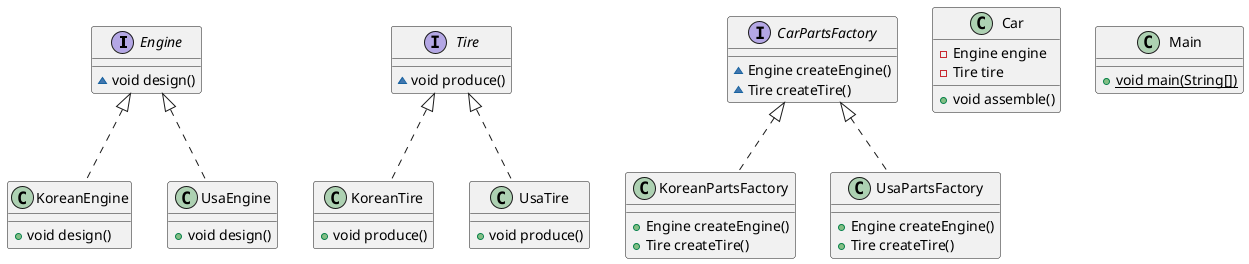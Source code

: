 @startuml
interface Engine {
~ void design()
}

interface Tire {
~ void produce()
}

class KoreanEngine {
+ void design()
}

class UsaEngine {
+ void design()
}

class KoreanTire {
+ void produce()
}

class UsaTire {
+ void produce()
}

interface CarPartsFactory {
~ Engine createEngine()
~ Tire createTire()
}

class KoreanPartsFactory {
+ Engine createEngine()
+ Tire createTire()
}

class UsaPartsFactory {
+ Engine createEngine()
+ Tire createTire()
}

class Car {
- Engine engine
- Tire tire
+ void assemble()
}


class Main {
+ {static} void main(String[])
}



Engine <|.. KoreanEngine
Engine <|.. UsaEngine
Tire <|.. KoreanTire
Tire <|.. UsaTire
CarPartsFactory <|.. KoreanPartsFactory
CarPartsFactory <|.. UsaPartsFactory
@enduml